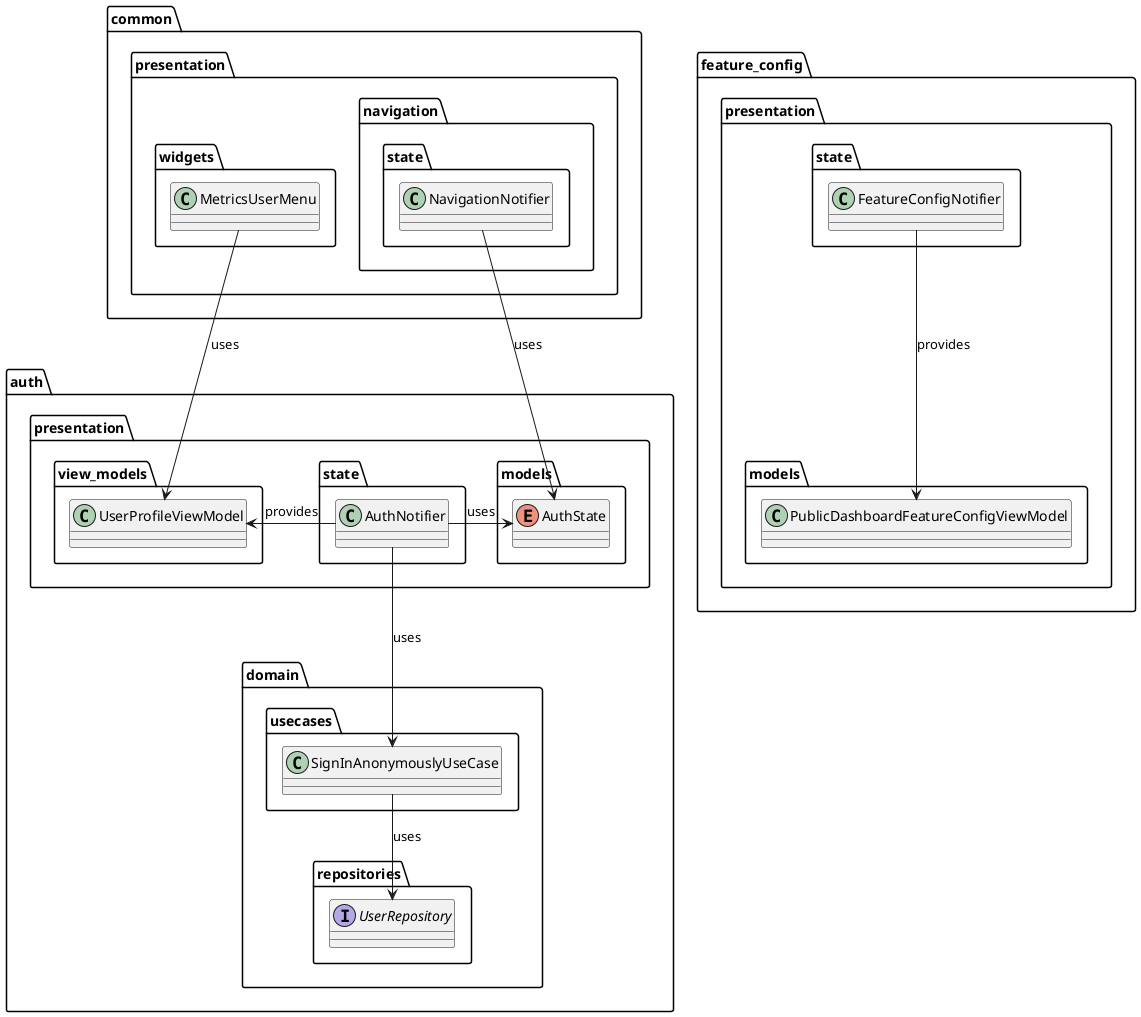 @startuml public_dashboard_architecture_class

package feature_config.presentation {
    package models {
        class PublicDashboardFeatureConfigViewModel {}
    }

    package state {
        class FeatureConfigNotifier {}
    }
}

package auth {
    package domain {
        package usecases {
            class SignInAnonymouslyUseCase {}
        }

        package repositories {
            interface UserRepository {}
        }
    }

    package presentation as auth.presentation {
        package models as auth.presentation.models {
            enum AuthState {}
        }


        package state as auth.presentation.state {
            class AuthNotifier {}
        }

        package view_models as auth.presentation.view_models {
            class UserProfileViewModel {}
        }
    }
}

package common.presentation {
    package widgets as common.presentation.widgets {
        class MetricsUserMenu {}
    }

    package navigation.state {
        class NavigationNotifier {}
    }
}


FeatureConfigNotifier --> PublicDashboardFeatureConfigViewModel : provides

AuthNotifier -left-> UserProfileViewModel : provides
AuthNotifier --> SignInAnonymouslyUseCase : uses
AuthNotifier -right-> AuthState : uses

SignInAnonymouslyUseCase --> UserRepository : uses

MetricsUserMenu --> UserProfileViewModel : uses
NavigationNotifier --> AuthState : uses

@enduml
